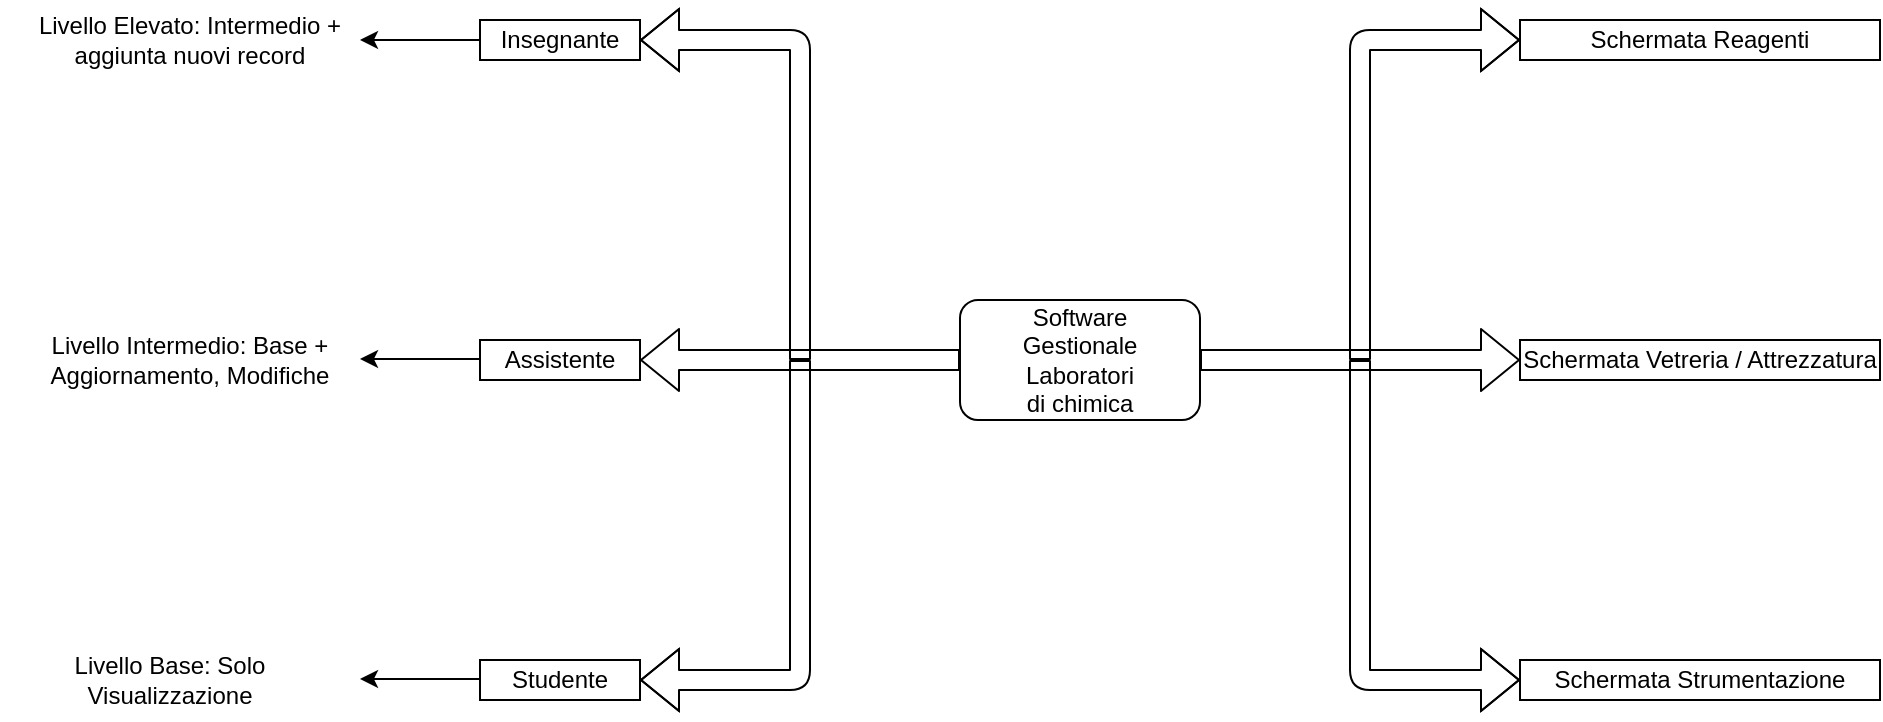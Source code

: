 <mxfile version="12.6.7" type="github">
  <diagram id="s6QQBKC_GsQ0mL6M3exX" name="Page-1">
    <mxGraphModel dx="1268" dy="482" grid="1" gridSize="10" guides="1" tooltips="1" connect="1" arrows="1" fold="1" page="0" pageScale="1" pageWidth="827" pageHeight="1169" math="0" shadow="0">
      <root>
        <mxCell id="0"/>
        <mxCell id="1" parent="0"/>
        <mxCell id="59enXD5GD7Ac3wzpqpWK-1" value="" style="rounded=1;whiteSpace=wrap;html=1;" vertex="1" parent="1">
          <mxGeometry x="360" y="250" width="120" height="60" as="geometry"/>
        </mxCell>
        <mxCell id="59enXD5GD7Ac3wzpqpWK-2" value="Software Gestionale Laboratori di chimica" style="text;html=1;strokeColor=none;fillColor=none;align=center;verticalAlign=middle;whiteSpace=wrap;rounded=0;" vertex="1" parent="1">
          <mxGeometry x="400" y="270" width="40" height="20" as="geometry"/>
        </mxCell>
        <mxCell id="59enXD5GD7Ac3wzpqpWK-8" value="" style="shape=flexArrow;endArrow=classic;html=1;strokeWidth=1;exitX=0;exitY=0.5;exitDx=0;exitDy=0;" edge="1" parent="1" source="59enXD5GD7Ac3wzpqpWK-1">
          <mxGeometry width="50" height="50" relative="1" as="geometry">
            <mxPoint x="230" y="300" as="sourcePoint"/>
            <mxPoint x="200" y="280" as="targetPoint"/>
            <Array as="points"/>
          </mxGeometry>
        </mxCell>
        <mxCell id="59enXD5GD7Ac3wzpqpWK-9" value="" style="shape=flexArrow;endArrow=classic;html=1;strokeWidth=1;" edge="1" parent="1">
          <mxGeometry width="50" height="50" relative="1" as="geometry">
            <mxPoint x="280" y="280" as="sourcePoint"/>
            <mxPoint x="200" y="120" as="targetPoint"/>
            <Array as="points">
              <mxPoint x="280" y="120"/>
            </Array>
          </mxGeometry>
        </mxCell>
        <mxCell id="59enXD5GD7Ac3wzpqpWK-10" value="" style="shape=flexArrow;endArrow=classic;html=1;strokeWidth=1;" edge="1" parent="1">
          <mxGeometry width="50" height="50" relative="1" as="geometry">
            <mxPoint x="280" y="280" as="sourcePoint"/>
            <mxPoint x="200" y="440" as="targetPoint"/>
            <Array as="points">
              <mxPoint x="280" y="440"/>
            </Array>
          </mxGeometry>
        </mxCell>
        <mxCell id="59enXD5GD7Ac3wzpqpWK-11" value="" style="rounded=0;whiteSpace=wrap;html=1;" vertex="1" parent="1">
          <mxGeometry x="120" y="110" width="80" height="20" as="geometry"/>
        </mxCell>
        <mxCell id="59enXD5GD7Ac3wzpqpWK-12" value="Insegnante" style="text;html=1;strokeColor=none;fillColor=none;align=center;verticalAlign=middle;whiteSpace=wrap;rounded=0;" vertex="1" parent="1">
          <mxGeometry x="140" y="110" width="40" height="20" as="geometry"/>
        </mxCell>
        <mxCell id="59enXD5GD7Ac3wzpqpWK-17" value="" style="rounded=0;whiteSpace=wrap;html=1;" vertex="1" parent="1">
          <mxGeometry x="120" y="430" width="80" height="20" as="geometry"/>
        </mxCell>
        <mxCell id="59enXD5GD7Ac3wzpqpWK-18" value="" style="rounded=0;whiteSpace=wrap;html=1;" vertex="1" parent="1">
          <mxGeometry x="120" y="270" width="80" height="20" as="geometry"/>
        </mxCell>
        <mxCell id="59enXD5GD7Ac3wzpqpWK-19" value="Studente" style="text;html=1;strokeColor=none;fillColor=none;align=center;verticalAlign=middle;whiteSpace=wrap;rounded=0;" vertex="1" parent="1">
          <mxGeometry x="140" y="430" width="40" height="20" as="geometry"/>
        </mxCell>
        <mxCell id="59enXD5GD7Ac3wzpqpWK-20" value="Assistente" style="text;html=1;strokeColor=none;fillColor=none;align=center;verticalAlign=middle;whiteSpace=wrap;rounded=0;" vertex="1" parent="1">
          <mxGeometry x="140" y="270" width="40" height="20" as="geometry"/>
        </mxCell>
        <mxCell id="59enXD5GD7Ac3wzpqpWK-21" value="" style="shape=flexArrow;endArrow=classic;html=1;strokeWidth=1;exitX=0;exitY=0.5;exitDx=0;exitDy=0;" edge="1" parent="1">
          <mxGeometry width="50" height="50" relative="1" as="geometry">
            <mxPoint x="480" y="280" as="sourcePoint"/>
            <mxPoint x="640" y="280" as="targetPoint"/>
            <Array as="points"/>
          </mxGeometry>
        </mxCell>
        <mxCell id="59enXD5GD7Ac3wzpqpWK-22" value="" style="shape=flexArrow;endArrow=classic;html=1;strokeWidth=1;" edge="1" parent="1">
          <mxGeometry width="50" height="50" relative="1" as="geometry">
            <mxPoint x="560" y="280" as="sourcePoint"/>
            <mxPoint x="640" y="120" as="targetPoint"/>
            <Array as="points">
              <mxPoint x="560" y="120"/>
            </Array>
          </mxGeometry>
        </mxCell>
        <mxCell id="59enXD5GD7Ac3wzpqpWK-23" value="" style="shape=flexArrow;endArrow=classic;html=1;strokeWidth=1;" edge="1" parent="1">
          <mxGeometry width="50" height="50" relative="1" as="geometry">
            <mxPoint x="560" y="280" as="sourcePoint"/>
            <mxPoint x="640" y="440" as="targetPoint"/>
            <Array as="points">
              <mxPoint x="560" y="440"/>
            </Array>
          </mxGeometry>
        </mxCell>
        <mxCell id="59enXD5GD7Ac3wzpqpWK-27" value="Schermata Reagenti" style="rounded=0;whiteSpace=wrap;html=1;" vertex="1" parent="1">
          <mxGeometry x="640" y="110" width="180" height="20" as="geometry"/>
        </mxCell>
        <mxCell id="59enXD5GD7Ac3wzpqpWK-28" value="Schermata Vetreria / Attrezzatura" style="rounded=0;whiteSpace=wrap;html=1;" vertex="1" parent="1">
          <mxGeometry x="640" y="270" width="180" height="20" as="geometry"/>
        </mxCell>
        <mxCell id="59enXD5GD7Ac3wzpqpWK-29" value="Schermata Strumentazione" style="rounded=0;whiteSpace=wrap;html=1;" vertex="1" parent="1">
          <mxGeometry x="640" y="430" width="180" height="20" as="geometry"/>
        </mxCell>
        <mxCell id="59enXD5GD7Ac3wzpqpWK-31" value="" style="endArrow=classic;html=1;strokeWidth=1;exitX=0;exitY=0.5;exitDx=0;exitDy=0;" edge="1" parent="1" source="59enXD5GD7Ac3wzpqpWK-11">
          <mxGeometry width="50" height="50" relative="1" as="geometry">
            <mxPoint x="20" y="120" as="sourcePoint"/>
            <mxPoint x="60" y="120" as="targetPoint"/>
          </mxGeometry>
        </mxCell>
        <mxCell id="59enXD5GD7Ac3wzpqpWK-32" value="Livello Elevato: Intermedio + aggiunta nuovi record" style="text;html=1;strokeColor=none;fillColor=none;align=center;verticalAlign=middle;whiteSpace=wrap;rounded=0;" vertex="1" parent="1">
          <mxGeometry x="-110" y="100" width="170" height="40" as="geometry"/>
        </mxCell>
        <mxCell id="59enXD5GD7Ac3wzpqpWK-33" value="Livello Base: Solo Visualizzazione" style="text;html=1;strokeColor=none;fillColor=none;align=center;verticalAlign=middle;whiteSpace=wrap;rounded=0;" vertex="1" parent="1">
          <mxGeometry x="-120" y="420" width="170" height="40" as="geometry"/>
        </mxCell>
        <mxCell id="59enXD5GD7Ac3wzpqpWK-34" value="Livello Intermedio: Base + Aggiornamento, Modifiche" style="text;html=1;strokeColor=none;fillColor=none;align=center;verticalAlign=middle;whiteSpace=wrap;rounded=0;" vertex="1" parent="1">
          <mxGeometry x="-110" y="260" width="170" height="40" as="geometry"/>
        </mxCell>
        <mxCell id="59enXD5GD7Ac3wzpqpWK-35" value="" style="endArrow=classic;html=1;strokeWidth=1;exitX=0;exitY=0.5;exitDx=0;exitDy=0;" edge="1" parent="1">
          <mxGeometry width="50" height="50" relative="1" as="geometry">
            <mxPoint x="120" y="439.5" as="sourcePoint"/>
            <mxPoint x="60" y="439.5" as="targetPoint"/>
          </mxGeometry>
        </mxCell>
        <mxCell id="59enXD5GD7Ac3wzpqpWK-36" value="" style="endArrow=classic;html=1;strokeWidth=1;exitX=0;exitY=0.5;exitDx=0;exitDy=0;" edge="1" parent="1">
          <mxGeometry width="50" height="50" relative="1" as="geometry">
            <mxPoint x="120" y="279.5" as="sourcePoint"/>
            <mxPoint x="60" y="279.5" as="targetPoint"/>
          </mxGeometry>
        </mxCell>
      </root>
    </mxGraphModel>
  </diagram>
</mxfile>
